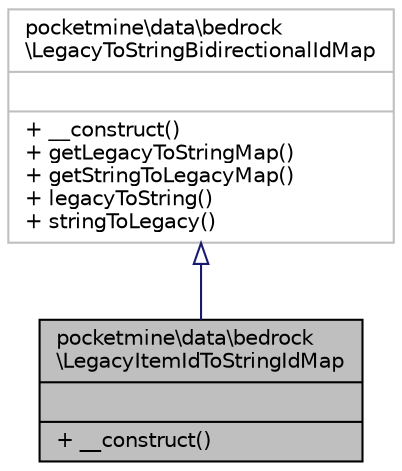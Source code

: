 digraph "pocketmine\data\bedrock\LegacyItemIdToStringIdMap"
{
 // INTERACTIVE_SVG=YES
 // LATEX_PDF_SIZE
  edge [fontname="Helvetica",fontsize="10",labelfontname="Helvetica",labelfontsize="10"];
  node [fontname="Helvetica",fontsize="10",shape=record];
  Node1 [label="{pocketmine\\data\\bedrock\l\\LegacyItemIdToStringIdMap\n||+ __construct()\l}",height=0.2,width=0.4,color="black", fillcolor="grey75", style="filled", fontcolor="black",tooltip=" "];
  Node2 -> Node1 [dir="back",color="midnightblue",fontsize="10",style="solid",arrowtail="onormal",fontname="Helvetica"];
  Node2 [label="{pocketmine\\data\\bedrock\l\\LegacyToStringBidirectionalIdMap\n||+ __construct()\l+ getLegacyToStringMap()\l+ getStringToLegacyMap()\l+ legacyToString()\l+ stringToLegacy()\l}",height=0.2,width=0.4,color="grey75", fillcolor="white", style="filled",URL="$d2/dc2/classpocketmine_1_1data_1_1bedrock_1_1_legacy_to_string_bidirectional_id_map.html",tooltip=" "];
}
